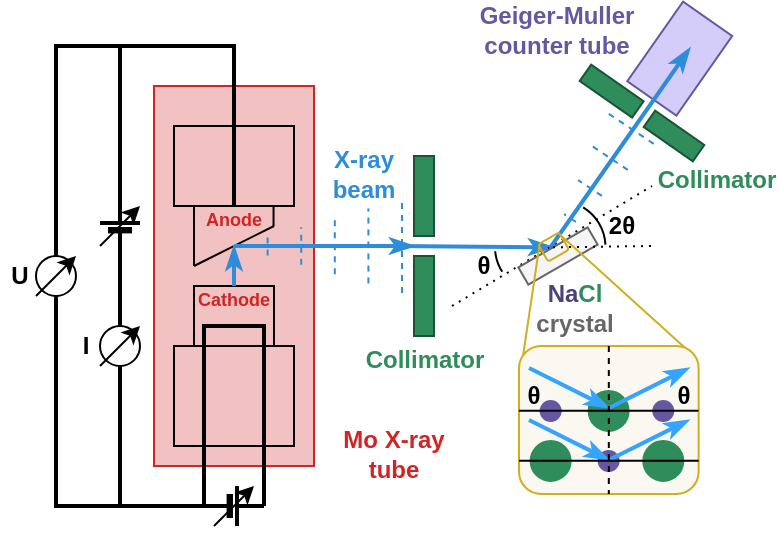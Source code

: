 <mxfile version="21.6.8" type="device">
  <diagram name="Page-1" id="DQs3vq40VvmDUMSHidgS">
    <mxGraphModel dx="714" dy="418" grid="1" gridSize="10" guides="1" tooltips="1" connect="1" arrows="1" fold="1" page="1" pageScale="1" pageWidth="850" pageHeight="1100" math="0" shadow="0">
      <root>
        <mxCell id="0" />
        <mxCell id="1" parent="0" />
        <mxCell id="gW80FYCFinL6014YGuj3-79" value="" style="rounded=0;whiteSpace=wrap;html=1;fillColor=#D4CDFA;rotation=-55;strokeColor=#6757A3;" parent="1" vertex="1">
          <mxGeometry x="588.55" y="231.32" width="48.64" height="30" as="geometry" />
        </mxCell>
        <mxCell id="gW80FYCFinL6014YGuj3-14" value="" style="rounded=0;whiteSpace=wrap;html=1;fillColor=#F2C2C2;strokeColor=#D12525;" parent="1" vertex="1">
          <mxGeometry x="350" y="260" width="80" height="190" as="geometry" />
        </mxCell>
        <mxCell id="gW80FYCFinL6014YGuj3-1" value="" style="rounded=0;whiteSpace=wrap;html=1;fillColor=#2F8D5C;strokeColor=#1B5235;" parent="1" vertex="1">
          <mxGeometry x="480" y="295" width="10" height="40" as="geometry" />
        </mxCell>
        <mxCell id="gW80FYCFinL6014YGuj3-2" value="" style="rounded=0;whiteSpace=wrap;html=1;fillColor=none;" parent="1" vertex="1">
          <mxGeometry x="370" y="360" width="40" height="30" as="geometry" />
        </mxCell>
        <mxCell id="gW80FYCFinL6014YGuj3-6" value="" style="endArrow=none;html=1;rounded=0;" parent="1" edge="1">
          <mxGeometry width="50" height="50" relative="1" as="geometry">
            <mxPoint x="370" y="350" as="sourcePoint" />
            <mxPoint x="410" y="330" as="targetPoint" />
          </mxGeometry>
        </mxCell>
        <mxCell id="gW80FYCFinL6014YGuj3-8" value="" style="endArrow=none;html=1;rounded=0;" parent="1" edge="1">
          <mxGeometry width="50" height="50" relative="1" as="geometry">
            <mxPoint x="370" y="350" as="sourcePoint" />
            <mxPoint x="370" y="320" as="targetPoint" />
          </mxGeometry>
        </mxCell>
        <mxCell id="gW80FYCFinL6014YGuj3-9" value="" style="endArrow=none;html=1;rounded=0;" parent="1" edge="1">
          <mxGeometry width="50" height="50" relative="1" as="geometry">
            <mxPoint x="409.77" y="320" as="sourcePoint" />
            <mxPoint x="409.77" y="330" as="targetPoint" />
          </mxGeometry>
        </mxCell>
        <mxCell id="gW80FYCFinL6014YGuj3-13" value="" style="rounded=0;whiteSpace=wrap;html=1;fillColor=none;" parent="1" vertex="1">
          <mxGeometry x="360" y="280" width="60" height="40" as="geometry" />
        </mxCell>
        <mxCell id="gW80FYCFinL6014YGuj3-20" value="" style="verticalLabelPosition=bottom;shadow=0;dashed=0;align=center;fillColor=strokeColor;html=1;verticalAlign=top;strokeWidth=2;shape=mxgraph.electrical.miscellaneous.monocell_battery;" parent="1" vertex="1">
          <mxGeometry x="375" y="460" width="30" height="20" as="geometry" />
        </mxCell>
        <mxCell id="gW80FYCFinL6014YGuj3-24" value="" style="endArrow=none;html=1;rounded=0;strokeWidth=2;entryX=0;entryY=0.5;entryDx=0;entryDy=0;entryPerimeter=0;exitX=1;exitY=0.5;exitDx=0;exitDy=0;exitPerimeter=0;" parent="1" source="gW80FYCFinL6014YGuj3-20" target="gW80FYCFinL6014YGuj3-20" edge="1">
          <mxGeometry width="50" height="50" relative="1" as="geometry">
            <mxPoint x="405" y="450" as="sourcePoint" />
            <mxPoint x="375" y="450" as="targetPoint" />
            <Array as="points">
              <mxPoint x="405" y="380" />
              <mxPoint x="375" y="380" />
            </Array>
          </mxGeometry>
        </mxCell>
        <mxCell id="gW80FYCFinL6014YGuj3-31" value="" style="endArrow=none;html=1;rounded=0;exitX=0.5;exitY=1;exitDx=0;exitDy=0;strokeWidth=2;" parent="1" source="gW80FYCFinL6014YGuj3-13" edge="1">
          <mxGeometry width="50" height="50" relative="1" as="geometry">
            <mxPoint x="430" y="380" as="sourcePoint" />
            <mxPoint x="320" y="240" as="targetPoint" />
            <Array as="points">
              <mxPoint x="390" y="240" />
            </Array>
          </mxGeometry>
        </mxCell>
        <mxCell id="gW80FYCFinL6014YGuj3-32" value="" style="endArrow=none;html=1;rounded=0;strokeWidth=2;" parent="1" source="gW80FYCFinL6014YGuj3-25" edge="1">
          <mxGeometry width="50" height="50" relative="1" as="geometry">
            <mxPoint x="333" y="470" as="sourcePoint" />
            <mxPoint x="333" y="240" as="targetPoint" />
          </mxGeometry>
        </mxCell>
        <mxCell id="gW80FYCFinL6014YGuj3-33" value="" style="endArrow=none;html=1;rounded=0;strokeWidth=2;" parent="1" source="gW80FYCFinL6014YGuj3-34" target="gW80FYCFinL6014YGuj3-25" edge="1">
          <mxGeometry width="50" height="50" relative="1" as="geometry">
            <mxPoint x="333" y="470" as="sourcePoint" />
            <mxPoint x="333" y="240" as="targetPoint" />
          </mxGeometry>
        </mxCell>
        <mxCell id="gW80FYCFinL6014YGuj3-25" value="" style="verticalLabelPosition=bottom;shadow=0;dashed=0;align=center;fillColor=strokeColor;html=1;verticalAlign=top;strokeWidth=2;shape=mxgraph.electrical.miscellaneous.monocell_battery;rotation=-90;" parent="1" vertex="1">
          <mxGeometry x="318" y="320" width="30" height="20" as="geometry" />
        </mxCell>
        <mxCell id="gW80FYCFinL6014YGuj3-35" value="" style="endArrow=none;html=1;rounded=0;strokeWidth=2;" parent="1" target="gW80FYCFinL6014YGuj3-34" edge="1">
          <mxGeometry width="50" height="50" relative="1" as="geometry">
            <mxPoint x="333" y="470" as="sourcePoint" />
            <mxPoint x="333" y="345" as="targetPoint" />
          </mxGeometry>
        </mxCell>
        <mxCell id="gW80FYCFinL6014YGuj3-34" value="" style="ellipse;whiteSpace=wrap;html=1;aspect=fixed;" parent="1" vertex="1">
          <mxGeometry x="323" y="380" width="20" height="20" as="geometry" />
        </mxCell>
        <mxCell id="gW80FYCFinL6014YGuj3-36" value="" style="endArrow=none;html=1;rounded=0;strokeWidth=2;" parent="1" edge="1">
          <mxGeometry width="50" height="50" relative="1" as="geometry">
            <mxPoint x="380" y="470" as="sourcePoint" />
            <mxPoint x="300" y="470" as="targetPoint" />
          </mxGeometry>
        </mxCell>
        <mxCell id="gW80FYCFinL6014YGuj3-37" value="" style="endArrow=none;html=1;rounded=0;strokeWidth=2;" parent="1" edge="1">
          <mxGeometry width="50" height="50" relative="1" as="geometry">
            <mxPoint x="333" y="240" as="sourcePoint" />
            <mxPoint x="300" y="240" as="targetPoint" />
          </mxGeometry>
        </mxCell>
        <mxCell id="gW80FYCFinL6014YGuj3-38" value="" style="endArrow=none;html=1;rounded=0;strokeWidth=2;" parent="1" source="gW80FYCFinL6014YGuj3-39" edge="1">
          <mxGeometry width="50" height="50" relative="1" as="geometry">
            <mxPoint x="301" y="470" as="sourcePoint" />
            <mxPoint x="301" y="240" as="targetPoint" />
          </mxGeometry>
        </mxCell>
        <mxCell id="gW80FYCFinL6014YGuj3-40" value="" style="endArrow=none;html=1;rounded=0;strokeWidth=2;" parent="1" target="gW80FYCFinL6014YGuj3-39" edge="1">
          <mxGeometry width="50" height="50" relative="1" as="geometry">
            <mxPoint x="301" y="470" as="sourcePoint" />
            <mxPoint x="301" y="240" as="targetPoint" />
          </mxGeometry>
        </mxCell>
        <mxCell id="gW80FYCFinL6014YGuj3-39" value="" style="ellipse;whiteSpace=wrap;html=1;aspect=fixed;" parent="1" vertex="1">
          <mxGeometry x="291" y="345" width="20" height="20" as="geometry" />
        </mxCell>
        <mxCell id="gW80FYCFinL6014YGuj3-41" value="" style="endArrow=classic;html=1;rounded=0;" parent="1" edge="1">
          <mxGeometry width="50" height="50" relative="1" as="geometry">
            <mxPoint x="291" y="365" as="sourcePoint" />
            <mxPoint x="311" y="345" as="targetPoint" />
          </mxGeometry>
        </mxCell>
        <mxCell id="gW80FYCFinL6014YGuj3-42" value="" style="endArrow=classic;html=1;rounded=0;" parent="1" edge="1">
          <mxGeometry width="50" height="50" relative="1" as="geometry">
            <mxPoint x="323" y="400" as="sourcePoint" />
            <mxPoint x="343" y="380" as="targetPoint" />
          </mxGeometry>
        </mxCell>
        <mxCell id="gW80FYCFinL6014YGuj3-43" value="" style="endArrow=classic;html=1;rounded=0;" parent="1" edge="1">
          <mxGeometry width="50" height="50" relative="1" as="geometry">
            <mxPoint x="323" y="340" as="sourcePoint" />
            <mxPoint x="343" y="320" as="targetPoint" />
          </mxGeometry>
        </mxCell>
        <mxCell id="gW80FYCFinL6014YGuj3-45" value="" style="endArrow=classic;html=1;rounded=0;" parent="1" edge="1">
          <mxGeometry width="50" height="50" relative="1" as="geometry">
            <mxPoint x="380" y="480" as="sourcePoint" />
            <mxPoint x="400" y="460" as="targetPoint" />
          </mxGeometry>
        </mxCell>
        <mxCell id="gW80FYCFinL6014YGuj3-48" value="&lt;b&gt;U&lt;/b&gt;" style="text;html=1;strokeColor=none;fillColor=none;align=center;verticalAlign=middle;whiteSpace=wrap;rounded=0;" parent="1" vertex="1">
          <mxGeometry x="273" y="345" width="20" height="20" as="geometry" />
        </mxCell>
        <mxCell id="gW80FYCFinL6014YGuj3-52" value="&lt;b&gt;I&lt;/b&gt;" style="text;html=1;strokeColor=none;fillColor=none;align=center;verticalAlign=middle;whiteSpace=wrap;rounded=0;" parent="1" vertex="1">
          <mxGeometry x="306" y="380" width="20" height="20" as="geometry" />
        </mxCell>
        <mxCell id="gW80FYCFinL6014YGuj3-53" value="" style="endArrow=classicThin;html=1;rounded=0;exitX=0.5;exitY=0;exitDx=0;exitDy=0;strokeColor=#2E8CDA;strokeWidth=2;endFill=1;" parent="1" source="gW80FYCFinL6014YGuj3-2" edge="1">
          <mxGeometry width="50" height="50" relative="1" as="geometry">
            <mxPoint x="400" y="380" as="sourcePoint" />
            <mxPoint x="390" y="340" as="targetPoint" />
          </mxGeometry>
        </mxCell>
        <mxCell id="gW80FYCFinL6014YGuj3-54" value="" style="endArrow=classicThin;html=1;rounded=0;exitX=0.5;exitY=0;exitDx=0;exitDy=0;strokeColor=#2E8CDA;strokeWidth=2;endFill=1;" parent="1" edge="1">
          <mxGeometry width="50" height="50" relative="1" as="geometry">
            <mxPoint x="390" y="340" as="sourcePoint" />
            <mxPoint x="480" y="340" as="targetPoint" />
          </mxGeometry>
        </mxCell>
        <mxCell id="gW80FYCFinL6014YGuj3-59" value="" style="shape=mxgraph.arrows2.wedgeArrowDashed2;html=1;bendable=0;startWidth=23.462;stepSize=15;rounded=0;strokeColor=#2E8CDA;dashed=1;fontColor=#BBE7EB;" parent="1" edge="1">
          <mxGeometry width="100" height="100" relative="1" as="geometry">
            <mxPoint x="474" y="340" as="sourcePoint" />
            <mxPoint x="390" y="340" as="targetPoint" />
          </mxGeometry>
        </mxCell>
        <mxCell id="gW80FYCFinL6014YGuj3-56" value="" style="rounded=0;whiteSpace=wrap;html=1;fillColor=none;" parent="1" vertex="1">
          <mxGeometry x="360" y="390" width="60" height="50" as="geometry" />
        </mxCell>
        <mxCell id="gW80FYCFinL6014YGuj3-57" value="" style="rounded=0;whiteSpace=wrap;html=1;fillColor=#2F8D5C;strokeColor=#1B5235;" parent="1" vertex="1">
          <mxGeometry x="480" y="345" width="10" height="40" as="geometry" />
        </mxCell>
        <mxCell id="gW80FYCFinL6014YGuj3-61" value="" style="endArrow=classicThin;html=1;rounded=0;exitX=0.5;exitY=0;exitDx=0;exitDy=0;strokeColor=#2E8CDA;strokeWidth=2;entryX=0;entryY=0.5;entryDx=0;entryDy=0;endFill=1;" parent="1" target="gW80FYCFinL6014YGuj3-62" edge="1">
          <mxGeometry width="50" height="50" relative="1" as="geometry">
            <mxPoint x="470" y="340" as="sourcePoint" />
            <mxPoint x="600" y="340" as="targetPoint" />
          </mxGeometry>
        </mxCell>
        <mxCell id="gW80FYCFinL6014YGuj3-64" value="" style="endArrow=none;dashed=1;html=1;dashPattern=1 3;strokeWidth=1;rounded=0;" parent="1" edge="1">
          <mxGeometry width="50" height="50" relative="1" as="geometry">
            <mxPoint x="499" y="370" as="sourcePoint" />
            <mxPoint x="599" y="310" as="targetPoint" />
          </mxGeometry>
        </mxCell>
        <mxCell id="gW80FYCFinL6014YGuj3-65" value="" style="endArrow=classicThin;html=1;rounded=0;exitX=0.5;exitY=0;exitDx=0;exitDy=0;strokeColor=#2E8CDA;strokeWidth=2;endFill=1;" parent="1" edge="1">
          <mxGeometry width="50" height="50" relative="1" as="geometry">
            <mxPoint x="548" y="341" as="sourcePoint" />
            <mxPoint x="618" y="241" as="targetPoint" />
          </mxGeometry>
        </mxCell>
        <mxCell id="gW80FYCFinL6014YGuj3-69" value="" style="rounded=0;whiteSpace=wrap;html=1;fillColor=#2F8D5C;rotation=-55;strokeColor=#1B5235;" parent="1" vertex="1">
          <mxGeometry x="573.82" y="246.57" width="10" height="32" as="geometry" />
        </mxCell>
        <mxCell id="gW80FYCFinL6014YGuj3-71" value="" style="rounded=0;whiteSpace=wrap;html=1;fillColor=#2F8D5C;rotation=-55;strokeColor=#1B5235;" parent="1" vertex="1">
          <mxGeometry x="605" y="270" width="10" height="30" as="geometry" />
        </mxCell>
        <mxCell id="gW80FYCFinL6014YGuj3-72" value="" style="shape=mxgraph.arrows2.wedgeArrowDashed2;html=1;bendable=0;startWidth=14.286;stepSize=15;rounded=0;strokeColor=#2E8CDA;dashed=1;" parent="1" edge="1">
          <mxGeometry width="100" height="100" relative="1" as="geometry">
            <mxPoint x="588" y="281" as="sourcePoint" />
            <mxPoint x="548" y="341" as="targetPoint" />
          </mxGeometry>
        </mxCell>
        <mxCell id="gW80FYCFinL6014YGuj3-73" value="&lt;b&gt;θ&lt;/b&gt;" style="text;html=1;strokeColor=none;fillColor=none;align=center;verticalAlign=middle;whiteSpace=wrap;rounded=0;" parent="1" vertex="1">
          <mxGeometry x="505" y="340" width="20" height="20" as="geometry" />
        </mxCell>
        <mxCell id="gW80FYCFinL6014YGuj3-77" value="&lt;b&gt;2θ&lt;/b&gt;" style="text;html=1;strokeColor=none;fillColor=none;align=center;verticalAlign=middle;whiteSpace=wrap;rounded=0;" parent="1" vertex="1">
          <mxGeometry x="573.5" y="320" width="20" height="20" as="geometry" />
        </mxCell>
        <mxCell id="gW80FYCFinL6014YGuj3-62" value="" style="rounded=0;whiteSpace=wrap;html=1;rotation=60;fillColor=#f5f5f5;fontColor=#333333;strokeColor=#666666;" parent="1" vertex="1">
          <mxGeometry x="547" y="325" width="10" height="40" as="geometry" />
        </mxCell>
        <mxCell id="gW80FYCFinL6014YGuj3-81" value="&lt;b&gt;&lt;font color=&quot;#4d417a&quot;&gt;Na&lt;/font&gt;&lt;font color=&quot;#2f8d5c&quot;&gt;Cl&lt;/font&gt; crystal&lt;/b&gt;" style="text;html=1;strokeColor=none;fillColor=none;align=center;verticalAlign=middle;whiteSpace=wrap;rounded=0;fontColor=#666666;" parent="1" vertex="1">
          <mxGeometry x="529.25" y="357" width="63" height="28" as="geometry" />
        </mxCell>
        <mxCell id="gW80FYCFinL6014YGuj3-82" value="&lt;b&gt;Geiger-Muller counter tube&lt;/b&gt;" style="text;html=1;strokeColor=none;fillColor=none;align=center;verticalAlign=middle;whiteSpace=wrap;rounded=0;fontColor=#6757A3;" parent="1" vertex="1">
          <mxGeometry x="496.46" y="220.14" width="110.79" height="24.43" as="geometry" />
        </mxCell>
        <mxCell id="gW80FYCFinL6014YGuj3-83" value="&lt;b&gt;Collimator&lt;/b&gt;" style="text;html=1;strokeColor=none;fillColor=none;align=center;verticalAlign=middle;whiteSpace=wrap;rounded=0;fontColor=#2F8D5C;" parent="1" vertex="1">
          <mxGeometry x="605" y="300" width="53" height="13" as="geometry" />
        </mxCell>
        <mxCell id="gW80FYCFinL6014YGuj3-84" value="&lt;font&gt;&lt;b&gt;Mo X-ray tube&lt;/b&gt;&lt;/font&gt;" style="text;html=1;strokeColor=none;fillColor=none;align=center;verticalAlign=middle;whiteSpace=wrap;rounded=0;labelBackgroundColor=none;fontColor=#D12525;" parent="1" vertex="1">
          <mxGeometry x="435" y="437" width="70" height="13" as="geometry" />
        </mxCell>
        <mxCell id="gW80FYCFinL6014YGuj3-89" value="&lt;b&gt;Collimator&lt;/b&gt;" style="text;html=1;strokeColor=none;fillColor=none;align=center;verticalAlign=middle;whiteSpace=wrap;rounded=0;fontColor=#2F8D5C;" parent="1" vertex="1">
          <mxGeometry x="458.5" y="390" width="53" height="13" as="geometry" />
        </mxCell>
        <mxCell id="gW80FYCFinL6014YGuj3-90" value="&lt;font&gt;&lt;b&gt;X-ray beam&lt;/b&gt;&lt;/font&gt;" style="text;html=1;strokeColor=none;fillColor=none;align=center;verticalAlign=middle;whiteSpace=wrap;rounded=0;fontColor=#2E8CDA;" parent="1" vertex="1">
          <mxGeometry x="430" y="291.75" width="50" height="23.5" as="geometry" />
        </mxCell>
        <mxCell id="y-c_6LSGVxnvg6nEIiAE-1" value="&lt;font size=&quot;1&quot;&gt;&lt;b style=&quot;font-size: 9px;&quot;&gt;Anode&lt;/b&gt;&lt;/font&gt;" style="text;html=1;strokeColor=none;fillColor=none;align=center;verticalAlign=middle;whiteSpace=wrap;rounded=0;labelBackgroundColor=none;fontColor=#D12525;" parent="1" vertex="1">
          <mxGeometry x="345" y="319" width="90" height="13" as="geometry" />
        </mxCell>
        <mxCell id="y-c_6LSGVxnvg6nEIiAE-2" value="&lt;font size=&quot;1&quot;&gt;&lt;b style=&quot;font-size: 9px;&quot;&gt;Cathode&lt;/b&gt;&lt;/font&gt;" style="text;html=1;strokeColor=none;fillColor=none;align=center;verticalAlign=middle;whiteSpace=wrap;rounded=0;labelBackgroundColor=none;fontColor=#D12525;" parent="1" vertex="1">
          <mxGeometry x="345" y="359.5" width="90" height="13" as="geometry" />
        </mxCell>
        <mxCell id="tKqHpW0gxa9fgCPEpCrT-3" value="" style="rounded=0;whiteSpace=wrap;html=1;fillColor=#ffe6cc;strokeColor=#d79b00;" vertex="1" parent="1">
          <mxGeometry x="480" y="255" height="40" as="geometry" />
        </mxCell>
        <mxCell id="tKqHpW0gxa9fgCPEpCrT-9" value="" style="endArrow=none;html=1;rounded=0;entryX=0.005;entryY=0.107;entryDx=0;entryDy=0;exitX=0;exitY=0.25;exitDx=0;exitDy=0;strokeColor=#D1AF1D;entryPerimeter=0;" edge="1" parent="1" source="tKqHpW0gxa9fgCPEpCrT-33" target="tKqHpW0gxa9fgCPEpCrT-34">
          <mxGeometry width="50" height="50" relative="1" as="geometry">
            <mxPoint x="535.195" y="404.1" as="sourcePoint" />
            <mxPoint x="544.5" y="340.5" as="targetPoint" />
          </mxGeometry>
        </mxCell>
        <mxCell id="tKqHpW0gxa9fgCPEpCrT-34" value="" style="rounded=1;whiteSpace=wrap;html=1;fillColor=none;strokeColor=#D1AF1D;rotation=-30;" vertex="1" parent="1">
          <mxGeometry x="543.77" y="335.5" width="12.05" height="10" as="geometry" />
        </mxCell>
        <mxCell id="tKqHpW0gxa9fgCPEpCrT-39" value="" style="verticalLabelPosition=bottom;verticalAlign=top;html=1;shape=mxgraph.basic.arc;startAngle=0.702;endAngle=0.777;rotation=-15;" vertex="1" parent="1">
          <mxGeometry x="520.5" y="317.25" width="46.5" height="46.5" as="geometry" />
        </mxCell>
        <mxCell id="tKqHpW0gxa9fgCPEpCrT-40" value="" style="verticalLabelPosition=bottom;verticalAlign=top;html=1;shape=mxgraph.basic.arc;startAngle=0.087;endAngle=0.242;rotation=0;" vertex="1" parent="1">
          <mxGeometry x="529.25" y="317.25" width="46.5" height="46.5" as="geometry" />
        </mxCell>
        <mxCell id="gW80FYCFinL6014YGuj3-68" value="" style="endArrow=none;dashed=1;html=1;dashPattern=1 3;strokeWidth=1;rounded=0;exitX=0;exitY=0.5;exitDx=0;exitDy=0;" parent="1" source="gW80FYCFinL6014YGuj3-62" edge="1">
          <mxGeometry width="50" height="50" relative="1" as="geometry">
            <mxPoint x="509" y="380" as="sourcePoint" />
            <mxPoint x="599" y="340" as="targetPoint" />
          </mxGeometry>
        </mxCell>
        <mxCell id="tKqHpW0gxa9fgCPEpCrT-10" value="" style="endArrow=none;html=1;rounded=0;entryX=0.993;entryY=0.149;entryDx=0;entryDy=0;exitX=0.925;exitY=0.013;exitDx=0;exitDy=0;strokeColor=#D1AF1D;exitPerimeter=0;entryPerimeter=0;" edge="1" parent="1" source="tKqHpW0gxa9fgCPEpCrT-33" target="tKqHpW0gxa9fgCPEpCrT-34">
          <mxGeometry width="50" height="50" relative="1" as="geometry">
            <mxPoint x="617.995" y="372.13" as="sourcePoint" />
            <mxPoint x="550.475" y="338.025" as="targetPoint" />
          </mxGeometry>
        </mxCell>
        <mxCell id="tKqHpW0gxa9fgCPEpCrT-44" value="" style="group" vertex="1" connectable="0" parent="1">
          <mxGeometry x="530" y="390" width="94.69" height="74" as="geometry" />
        </mxCell>
        <mxCell id="tKqHpW0gxa9fgCPEpCrT-33" value="" style="rounded=1;whiteSpace=wrap;html=1;fillColor=#FAF8F0;strokeColor=#D1AF1D;" vertex="1" parent="tKqHpW0gxa9fgCPEpCrT-44">
          <mxGeometry x="2.5" width="89.82" height="74" as="geometry" />
        </mxCell>
        <mxCell id="tKqHpW0gxa9fgCPEpCrT-11" value="" style="ellipse;whiteSpace=wrap;html=1;aspect=fixed;fillColor=#6757A3;strokeColor=#6757A3;" vertex="1" parent="tKqHpW0gxa9fgCPEpCrT-44">
          <mxGeometry x="13.32" y="27.5" width="10" height="10" as="geometry" />
        </mxCell>
        <mxCell id="tKqHpW0gxa9fgCPEpCrT-12" value="" style="ellipse;whiteSpace=wrap;html=1;aspect=fixed;fillColor=#6757A3;strokeColor=#6757A3;" vertex="1" parent="tKqHpW0gxa9fgCPEpCrT-44">
          <mxGeometry x="69.64" y="27.5" width="10" height="10" as="geometry" />
        </mxCell>
        <mxCell id="tKqHpW0gxa9fgCPEpCrT-14" value="" style="ellipse;whiteSpace=wrap;html=1;aspect=fixed;fillColor=#2F8D5C;strokeColor=#2F8D5C;" vertex="1" parent="tKqHpW0gxa9fgCPEpCrT-44">
          <mxGeometry x="64.64" y="47.5" width="20" height="20" as="geometry" />
        </mxCell>
        <mxCell id="tKqHpW0gxa9fgCPEpCrT-15" value="" style="ellipse;whiteSpace=wrap;html=1;aspect=fixed;fillColor=#2F8D5C;strokeColor=#2F8D5C;" vertex="1" parent="tKqHpW0gxa9fgCPEpCrT-44">
          <mxGeometry x="8.32" y="47.5" width="20" height="20" as="geometry" />
        </mxCell>
        <mxCell id="tKqHpW0gxa9fgCPEpCrT-13" value="" style="ellipse;whiteSpace=wrap;html=1;aspect=fixed;fillColor=#2F8D5C;strokeColor=#2F8D5C;" vertex="1" parent="tKqHpW0gxa9fgCPEpCrT-44">
          <mxGeometry x="37.32" y="22.5" width="20" height="20" as="geometry" />
        </mxCell>
        <mxCell id="tKqHpW0gxa9fgCPEpCrT-16" value="" style="ellipse;whiteSpace=wrap;html=1;aspect=fixed;fillColor=#6757A3;strokeColor=#6757A3;" vertex="1" parent="tKqHpW0gxa9fgCPEpCrT-44">
          <mxGeometry x="42.32" y="52.5" width="10" height="10" as="geometry" />
        </mxCell>
        <mxCell id="tKqHpW0gxa9fgCPEpCrT-19" value="" style="endArrow=classicThin;html=1;rounded=0;strokeColor=#35A4FF;strokeWidth=2;endFill=1;" edge="1" parent="tKqHpW0gxa9fgCPEpCrT-44">
          <mxGeometry width="50" height="50" relative="1" as="geometry">
            <mxPoint x="7.5" y="37" as="sourcePoint" />
            <mxPoint x="47.5" y="57" as="targetPoint" />
          </mxGeometry>
        </mxCell>
        <mxCell id="tKqHpW0gxa9fgCPEpCrT-20" value="" style="endArrow=classicThin;html=1;rounded=0;strokeColor=#35A4FF;strokeWidth=2;endFill=1;" edge="1" parent="tKqHpW0gxa9fgCPEpCrT-44">
          <mxGeometry width="50" height="50" relative="1" as="geometry">
            <mxPoint x="7.5" y="11" as="sourcePoint" />
            <mxPoint x="47.5" y="31" as="targetPoint" />
          </mxGeometry>
        </mxCell>
        <mxCell id="tKqHpW0gxa9fgCPEpCrT-21" value="" style="endArrow=classicThin;html=1;rounded=0;strokeColor=#35A4FF;strokeWidth=2;endFill=1;" edge="1" parent="tKqHpW0gxa9fgCPEpCrT-44">
          <mxGeometry width="50" height="50" relative="1" as="geometry">
            <mxPoint x="47.5" y="31" as="sourcePoint" />
            <mxPoint x="87.5" y="11" as="targetPoint" />
          </mxGeometry>
        </mxCell>
        <mxCell id="tKqHpW0gxa9fgCPEpCrT-22" value="" style="endArrow=classicThin;html=1;rounded=0;strokeColor=#35A4FF;strokeWidth=2;endFill=1;" edge="1" parent="tKqHpW0gxa9fgCPEpCrT-44">
          <mxGeometry width="50" height="50" relative="1" as="geometry">
            <mxPoint x="47.5" y="57" as="sourcePoint" />
            <mxPoint x="87.5" y="37" as="targetPoint" />
          </mxGeometry>
        </mxCell>
        <mxCell id="tKqHpW0gxa9fgCPEpCrT-35" value="" style="endArrow=none;html=1;strokeWidth=1;rounded=0;exitX=1;exitY=0.5;exitDx=0;exitDy=0;entryX=0;entryY=0.5;entryDx=0;entryDy=0;" edge="1" parent="tKqHpW0gxa9fgCPEpCrT-44">
          <mxGeometry width="50" height="50" relative="1" as="geometry">
            <mxPoint x="92.23" y="32.38" as="sourcePoint" />
            <mxPoint x="2.41" y="32.38" as="targetPoint" />
          </mxGeometry>
        </mxCell>
        <mxCell id="tKqHpW0gxa9fgCPEpCrT-36" value="" style="endArrow=none;html=1;strokeWidth=1;rounded=0;exitX=1;exitY=0.5;exitDx=0;exitDy=0;entryX=0;entryY=0.5;entryDx=0;entryDy=0;" edge="1" parent="tKqHpW0gxa9fgCPEpCrT-44">
          <mxGeometry width="50" height="50" relative="1" as="geometry">
            <mxPoint x="92.32" y="57.38" as="sourcePoint" />
            <mxPoint x="2.5" y="57.38" as="targetPoint" />
          </mxGeometry>
        </mxCell>
        <mxCell id="tKqHpW0gxa9fgCPEpCrT-24" value="" style="endArrow=none;dashed=1;html=1;strokeWidth=1;rounded=0;exitX=0.5;exitY=0;exitDx=0;exitDy=0;entryX=0.5;entryY=1;entryDx=0;entryDy=0;" edge="1" parent="tKqHpW0gxa9fgCPEpCrT-44" source="tKqHpW0gxa9fgCPEpCrT-33" target="tKqHpW0gxa9fgCPEpCrT-33">
          <mxGeometry width="50" height="50" relative="1" as="geometry">
            <mxPoint x="47.32" y="-25" as="sourcePoint" />
            <mxPoint x="47.32" y="90" as="targetPoint" />
          </mxGeometry>
        </mxCell>
        <mxCell id="tKqHpW0gxa9fgCPEpCrT-37" value="&lt;b&gt;θ&lt;/b&gt;" style="text;html=1;strokeColor=none;fillColor=none;align=center;verticalAlign=middle;whiteSpace=wrap;rounded=0;" vertex="1" parent="tKqHpW0gxa9fgCPEpCrT-44">
          <mxGeometry y="15" width="20" height="20" as="geometry" />
        </mxCell>
        <mxCell id="tKqHpW0gxa9fgCPEpCrT-38" value="&lt;b&gt;θ&lt;/b&gt;" style="text;html=1;strokeColor=none;fillColor=none;align=center;verticalAlign=middle;whiteSpace=wrap;rounded=0;" vertex="1" parent="tKqHpW0gxa9fgCPEpCrT-44">
          <mxGeometry x="74.69" y="15" width="20" height="20" as="geometry" />
        </mxCell>
      </root>
    </mxGraphModel>
  </diagram>
</mxfile>
